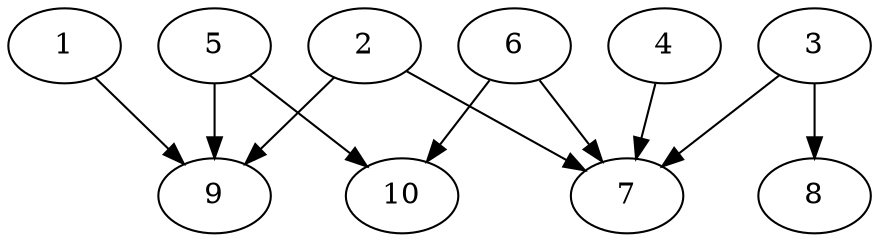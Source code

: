 // DAG automatically generated by daggen at Thu Oct  3 13:58:05 2019
// ./daggen --dot -n 10 --ccr 0.3 --fat 0.9 --regular 0.5 --density 0.7 --mindata 5242880 --maxdata 52428800 
digraph G {
  1 [size="23944533", alpha="0.15", expect_size="7183360"] 
  1 -> 9 [size ="7183360"]
  2 [size="93170347", alpha="0.09", expect_size="27951104"] 
  2 -> 7 [size ="27951104"]
  2 -> 9 [size ="27951104"]
  3 [size="26743467", alpha="0.03", expect_size="8023040"] 
  3 -> 7 [size ="8023040"]
  3 -> 8 [size ="8023040"]
  4 [size="83537920", alpha="0.17", expect_size="25061376"] 
  4 -> 7 [size ="25061376"]
  5 [size="140526933", alpha="0.02", expect_size="42158080"] 
  5 -> 9 [size ="42158080"]
  5 -> 10 [size ="42158080"]
  6 [size="69539840", alpha="0.10", expect_size="20861952"] 
  6 -> 7 [size ="20861952"]
  6 -> 10 [size ="20861952"]
  7 [size="73222827", alpha="0.05", expect_size="21966848"] 
  8 [size="61149867", alpha="0.04", expect_size="18344960"] 
  9 [size="105625600", alpha="0.06", expect_size="31687680"] 
  10 [size="112411307", alpha="0.15", expect_size="33723392"] 
}
